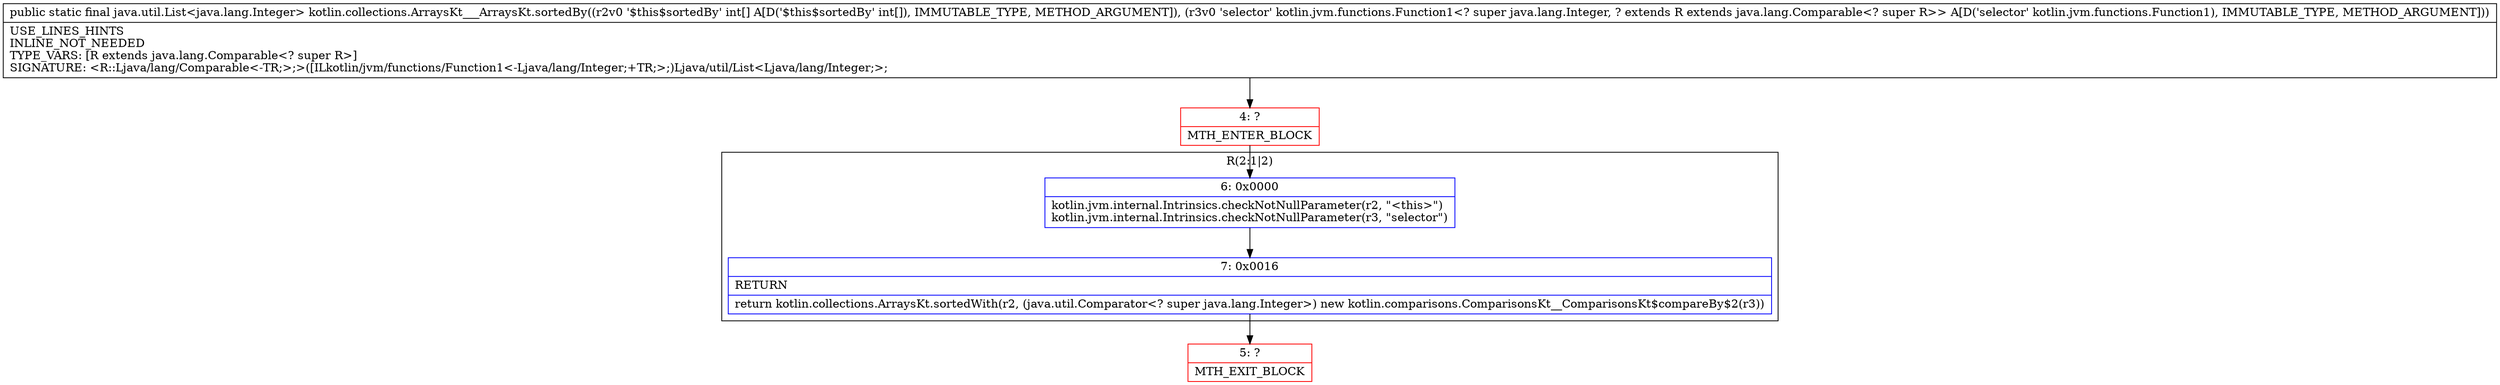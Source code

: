 digraph "CFG forkotlin.collections.ArraysKt___ArraysKt.sortedBy([ILkotlin\/jvm\/functions\/Function1;)Ljava\/util\/List;" {
subgraph cluster_Region_1111887881 {
label = "R(2:1|2)";
node [shape=record,color=blue];
Node_6 [shape=record,label="{6\:\ 0x0000|kotlin.jvm.internal.Intrinsics.checkNotNullParameter(r2, \"\<this\>\")\lkotlin.jvm.internal.Intrinsics.checkNotNullParameter(r3, \"selector\")\l}"];
Node_7 [shape=record,label="{7\:\ 0x0016|RETURN\l|return kotlin.collections.ArraysKt.sortedWith(r2, (java.util.Comparator\<? super java.lang.Integer\>) new kotlin.comparisons.ComparisonsKt__ComparisonsKt$compareBy$2(r3))\l}"];
}
Node_4 [shape=record,color=red,label="{4\:\ ?|MTH_ENTER_BLOCK\l}"];
Node_5 [shape=record,color=red,label="{5\:\ ?|MTH_EXIT_BLOCK\l}"];
MethodNode[shape=record,label="{public static final java.util.List\<java.lang.Integer\> kotlin.collections.ArraysKt___ArraysKt.sortedBy((r2v0 '$this$sortedBy' int[] A[D('$this$sortedBy' int[]), IMMUTABLE_TYPE, METHOD_ARGUMENT]), (r3v0 'selector' kotlin.jvm.functions.Function1\<? super java.lang.Integer, ? extends R extends java.lang.Comparable\<? super R\>\> A[D('selector' kotlin.jvm.functions.Function1), IMMUTABLE_TYPE, METHOD_ARGUMENT]))  | USE_LINES_HINTS\lINLINE_NOT_NEEDED\lTYPE_VARS: [R extends java.lang.Comparable\<? super R\>]\lSIGNATURE: \<R::Ljava\/lang\/Comparable\<\-TR;\>;\>([ILkotlin\/jvm\/functions\/Function1\<\-Ljava\/lang\/Integer;+TR;\>;)Ljava\/util\/List\<Ljava\/lang\/Integer;\>;\l}"];
MethodNode -> Node_4;Node_6 -> Node_7;
Node_7 -> Node_5;
Node_4 -> Node_6;
}

